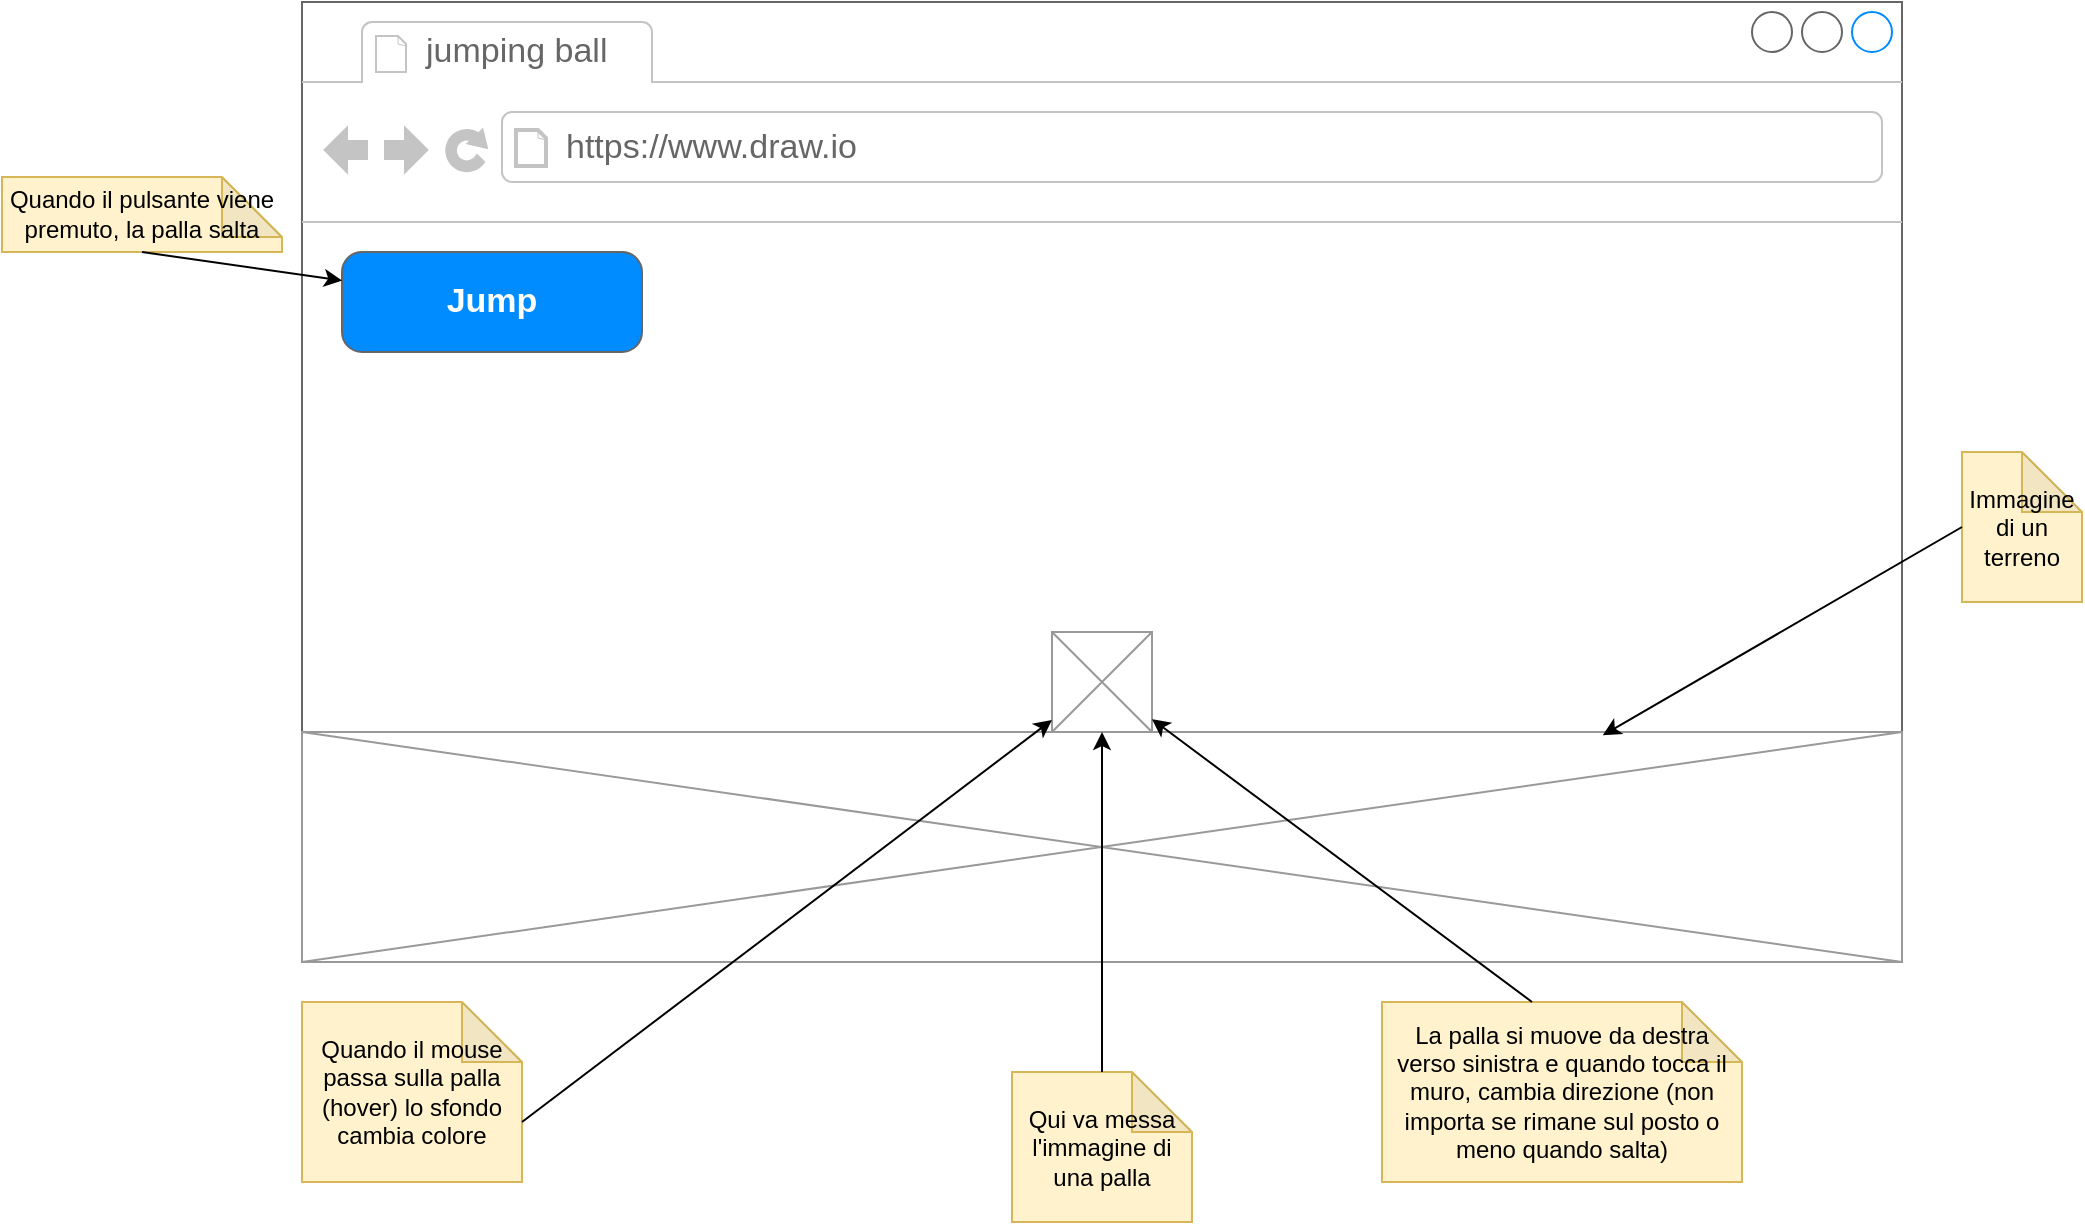 <mxfile version="14.3.0" type="github">
  <diagram id="1JSylhCy0G0jC_GHJVuh" name="Page-1">
    <mxGraphModel dx="1185" dy="670" grid="1" gridSize="10" guides="1" tooltips="1" connect="1" arrows="1" fold="1" page="1" pageScale="1" pageWidth="1100" pageHeight="850" math="0" shadow="0">
      <root>
        <mxCell id="0" />
        <mxCell id="1" parent="0" />
        <mxCell id="PoXFyfMIvUlloKl1eks1-1" value="" style="strokeWidth=1;shadow=0;dashed=0;align=center;html=1;shape=mxgraph.mockup.containers.browserWindow;rSize=0;strokeColor=#666666;strokeColor2=#008cff;strokeColor3=#c4c4c4;mainText=,;recursiveResize=0;" parent="1" vertex="1">
          <mxGeometry x="180" y="160" width="800" height="480" as="geometry" />
        </mxCell>
        <mxCell id="PoXFyfMIvUlloKl1eks1-2" value="jumping ball" style="strokeWidth=1;shadow=0;dashed=0;align=center;html=1;shape=mxgraph.mockup.containers.anchor;fontSize=17;fontColor=#666666;align=left;" parent="PoXFyfMIvUlloKl1eks1-1" vertex="1">
          <mxGeometry x="60" y="12" width="110" height="26" as="geometry" />
        </mxCell>
        <mxCell id="PoXFyfMIvUlloKl1eks1-3" value="https://www.draw.io" style="strokeWidth=1;shadow=0;dashed=0;align=center;html=1;shape=mxgraph.mockup.containers.anchor;rSize=0;fontSize=17;fontColor=#666666;align=left;" parent="PoXFyfMIvUlloKl1eks1-1" vertex="1">
          <mxGeometry x="130" y="60" width="250" height="26" as="geometry" />
        </mxCell>
        <mxCell id="4SRlWSMIhAIwFaKgHMtI-1" value="" style="verticalLabelPosition=bottom;shadow=0;dashed=0;align=center;html=1;verticalAlign=top;strokeWidth=1;shape=mxgraph.mockup.graphics.simpleIcon;strokeColor=#999999;" vertex="1" parent="PoXFyfMIvUlloKl1eks1-1">
          <mxGeometry x="375" y="315" width="50" height="50" as="geometry" />
        </mxCell>
        <mxCell id="4SRlWSMIhAIwFaKgHMtI-14" value="" style="verticalLabelPosition=bottom;shadow=0;dashed=0;align=center;html=1;verticalAlign=top;strokeWidth=1;shape=mxgraph.mockup.graphics.simpleIcon;strokeColor=#999999;" vertex="1" parent="PoXFyfMIvUlloKl1eks1-1">
          <mxGeometry y="365" width="800" height="115" as="geometry" />
        </mxCell>
        <mxCell id="4SRlWSMIhAIwFaKgHMtI-16" value="Jump" style="strokeWidth=1;shadow=0;dashed=0;align=center;html=1;shape=mxgraph.mockup.buttons.button;strokeColor=#666666;fontColor=#ffffff;mainText=;buttonStyle=round;fontSize=17;fontStyle=1;fillColor=#008cff;whiteSpace=wrap;" vertex="1" parent="PoXFyfMIvUlloKl1eks1-1">
          <mxGeometry x="20" y="125" width="150" height="50" as="geometry" />
        </mxCell>
        <mxCell id="4SRlWSMIhAIwFaKgHMtI-3" value="Qui va messa l&#39;immagine di una palla" style="shape=note;whiteSpace=wrap;html=1;backgroundOutline=1;darkOpacity=0.05;fillColor=#fff2cc;strokeColor=#d6b656;" vertex="1" parent="1">
          <mxGeometry x="535" y="695" width="90" height="75" as="geometry" />
        </mxCell>
        <mxCell id="4SRlWSMIhAIwFaKgHMtI-4" value="" style="endArrow=classic;html=1;exitX=0.5;exitY=0;exitDx=0;exitDy=0;exitPerimeter=0;" edge="1" parent="1" source="4SRlWSMIhAIwFaKgHMtI-3" target="4SRlWSMIhAIwFaKgHMtI-1">
          <mxGeometry width="50" height="50" relative="1" as="geometry">
            <mxPoint x="600" y="665" as="sourcePoint" />
            <mxPoint x="610" y="465" as="targetPoint" />
          </mxGeometry>
        </mxCell>
        <mxCell id="4SRlWSMIhAIwFaKgHMtI-11" value="Immagine di un terreno" style="shape=note;whiteSpace=wrap;html=1;backgroundOutline=1;darkOpacity=0.05;fillColor=#fff2cc;strokeColor=#d6b656;" vertex="1" parent="1">
          <mxGeometry x="1010" y="385" width="60" height="75" as="geometry" />
        </mxCell>
        <mxCell id="4SRlWSMIhAIwFaKgHMtI-15" value="" style="endArrow=classic;html=1;entryX=0.813;entryY=0.014;entryDx=0;entryDy=0;entryPerimeter=0;exitX=0;exitY=0.5;exitDx=0;exitDy=0;exitPerimeter=0;" edge="1" parent="1" source="4SRlWSMIhAIwFaKgHMtI-11" target="4SRlWSMIhAIwFaKgHMtI-14">
          <mxGeometry width="50" height="50" relative="1" as="geometry">
            <mxPoint x="1000" y="435" as="sourcePoint" />
            <mxPoint x="970" y="633" as="targetPoint" />
          </mxGeometry>
        </mxCell>
        <mxCell id="4SRlWSMIhAIwFaKgHMtI-17" value="Quando il pulsante viene premuto, la palla salta" style="shape=note;whiteSpace=wrap;html=1;backgroundOutline=1;darkOpacity=0.05;fillColor=#fff2cc;strokeColor=#d6b656;" vertex="1" parent="1">
          <mxGeometry x="30" y="247.5" width="140" height="37.5" as="geometry" />
        </mxCell>
        <mxCell id="4SRlWSMIhAIwFaKgHMtI-18" value="" style="endArrow=classic;html=1;exitX=0.5;exitY=1;exitDx=0;exitDy=0;exitPerimeter=0;" edge="1" parent="1" source="4SRlWSMIhAIwFaKgHMtI-17" target="4SRlWSMIhAIwFaKgHMtI-16">
          <mxGeometry width="50" height="50" relative="1" as="geometry">
            <mxPoint x="510" y="420" as="sourcePoint" />
            <mxPoint x="560" y="370" as="targetPoint" />
          </mxGeometry>
        </mxCell>
        <mxCell id="4SRlWSMIhAIwFaKgHMtI-19" value="La palla si muove da destra verso sinistra e quando tocca il muro, cambia direzione (non importa se rimane sul posto o meno quando salta)" style="shape=note;whiteSpace=wrap;html=1;backgroundOutline=1;darkOpacity=0.05;fillColor=#fff2cc;strokeColor=#d6b656;" vertex="1" parent="1">
          <mxGeometry x="720" y="660" width="180" height="90" as="geometry" />
        </mxCell>
        <mxCell id="4SRlWSMIhAIwFaKgHMtI-20" value="" style="endArrow=classic;html=1;exitX=0;exitY=0;exitDx=75;exitDy=0;exitPerimeter=0;" edge="1" parent="1" source="4SRlWSMIhAIwFaKgHMtI-19" target="4SRlWSMIhAIwFaKgHMtI-1">
          <mxGeometry width="50" height="50" relative="1" as="geometry">
            <mxPoint x="620" y="540" as="sourcePoint" />
            <mxPoint x="670" y="490" as="targetPoint" />
          </mxGeometry>
        </mxCell>
        <mxCell id="4SRlWSMIhAIwFaKgHMtI-21" value="Quando il mouse passa sulla palla (hover) lo sfondo cambia colore" style="shape=note;whiteSpace=wrap;html=1;backgroundOutline=1;darkOpacity=0.05;fillColor=#fff2cc;strokeColor=#d6b656;" vertex="1" parent="1">
          <mxGeometry x="180" y="660" width="110" height="90" as="geometry" />
        </mxCell>
        <mxCell id="4SRlWSMIhAIwFaKgHMtI-23" value="" style="endArrow=classic;html=1;exitX=0;exitY=0;exitDx=110;exitDy=60;exitPerimeter=0;" edge="1" parent="1" source="4SRlWSMIhAIwFaKgHMtI-21" target="4SRlWSMIhAIwFaKgHMtI-1">
          <mxGeometry width="50" height="50" relative="1" as="geometry">
            <mxPoint x="570" y="440" as="sourcePoint" />
            <mxPoint x="620" y="390" as="targetPoint" />
          </mxGeometry>
        </mxCell>
      </root>
    </mxGraphModel>
  </diagram>
</mxfile>
